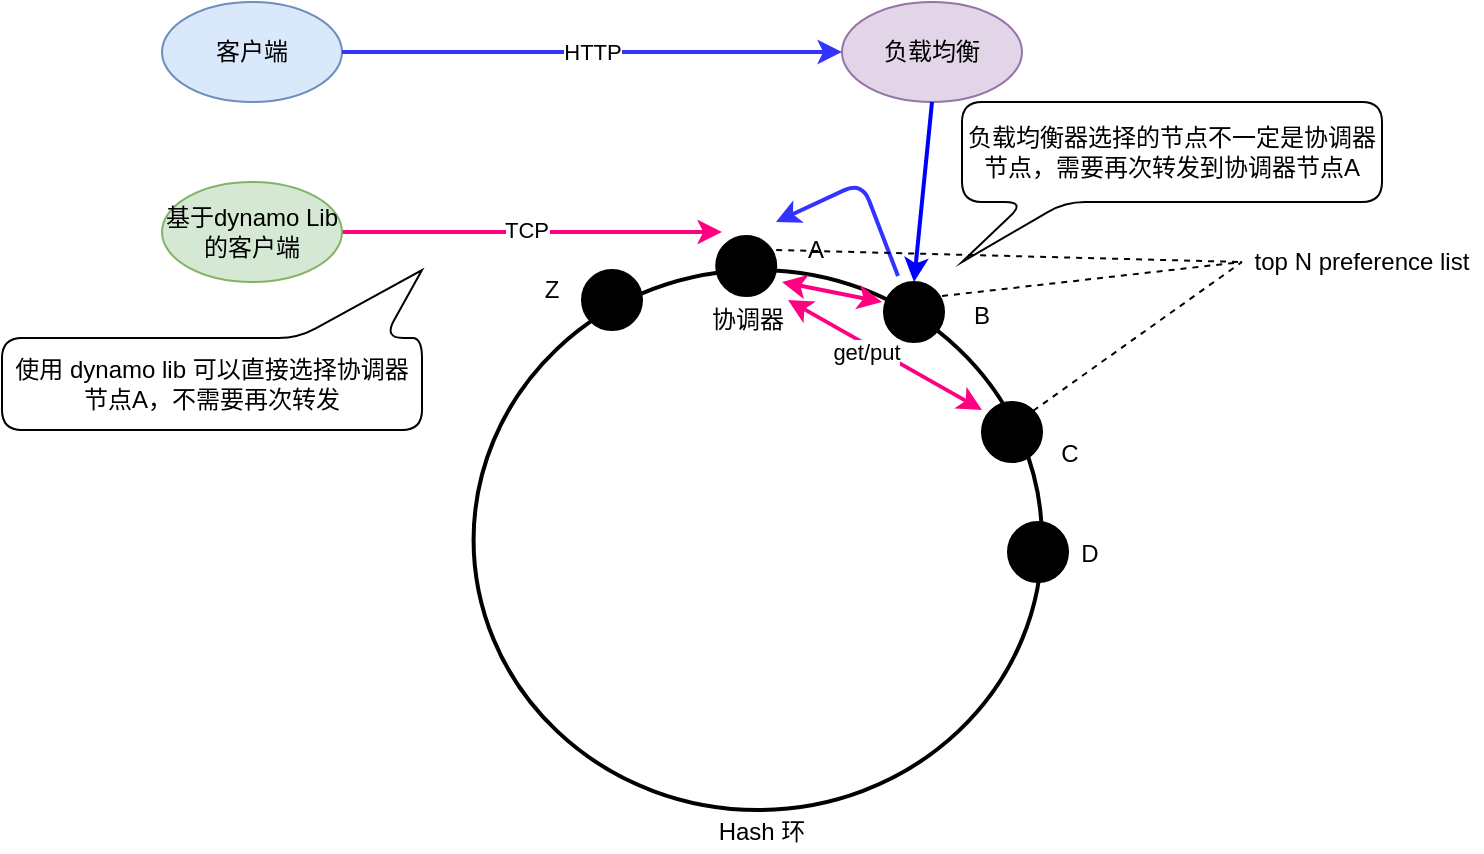 <mxfile version="13.0.3" type="device"><diagram id="9HJSNQ08l0ZTHhLE30Mr" name="Page-1"><mxGraphModel dx="1773" dy="623" grid="1" gridSize="10" guides="1" tooltips="1" connect="1" arrows="1" fold="1" page="1" pageScale="1" pageWidth="827" pageHeight="1169" math="0" shadow="0"><root><mxCell id="0"/><mxCell id="1" parent="0"/><mxCell id="x70KnK_2pEqtGuuycyR_-10" value="" style="ellipse;whiteSpace=wrap;html=1;strokeWidth=2;" parent="1" vertex="1"><mxGeometry x="175.79" y="294" width="284.21" height="270" as="geometry"/></mxCell><mxCell id="x70KnK_2pEqtGuuycyR_-1" value="" style="endArrow=classic;html=1;exitX=1;exitY=0.5;exitDx=0;exitDy=0;strokeWidth=2;strokeColor=#FF0080;" parent="1" source="x70KnK_2pEqtGuuycyR_-4" edge="1"><mxGeometry width="50" height="50" relative="1" as="geometry"><mxPoint x="120" y="280" as="sourcePoint"/><mxPoint x="300" y="275" as="targetPoint"/></mxGeometry></mxCell><mxCell id="x70KnK_2pEqtGuuycyR_-8" value="TCP" style="edgeLabel;html=1;align=center;verticalAlign=middle;resizable=0;points=[];" parent="x70KnK_2pEqtGuuycyR_-1" vertex="1" connectable="0"><mxGeometry x="-0.037" y="1" relative="1" as="geometry"><mxPoint as="offset"/></mxGeometry></mxCell><mxCell id="x70KnK_2pEqtGuuycyR_-4" value="基于dynamo Lib的客户端" style="ellipse;whiteSpace=wrap;html=1;fillColor=#d5e8d4;strokeColor=#82b366;" parent="1" vertex="1"><mxGeometry x="20" y="250" width="90" height="50" as="geometry"/></mxCell><mxCell id="x70KnK_2pEqtGuuycyR_-5" value="客户端" style="ellipse;whiteSpace=wrap;html=1;fillColor=#dae8fc;strokeColor=#6c8ebf;" parent="1" vertex="1"><mxGeometry x="20" y="160" width="90" height="50" as="geometry"/></mxCell><mxCell id="x70KnK_2pEqtGuuycyR_-6" value="负载均衡" style="ellipse;whiteSpace=wrap;html=1;fillColor=#e1d5e7;strokeColor=#9673a6;" parent="1" vertex="1"><mxGeometry x="360" y="160" width="90" height="50" as="geometry"/></mxCell><mxCell id="x70KnK_2pEqtGuuycyR_-7" value="HTTP" style="endArrow=classic;html=1;exitX=1;exitY=0.5;exitDx=0;exitDy=0;entryX=0;entryY=0.5;entryDx=0;entryDy=0;strokeWidth=2;strokeColor=#3333FF;" parent="1" source="x70KnK_2pEqtGuuycyR_-5" target="x70KnK_2pEqtGuuycyR_-6" edge="1"><mxGeometry width="50" height="50" relative="1" as="geometry"><mxPoint x="360" y="350" as="sourcePoint"/><mxPoint x="410" y="300" as="targetPoint"/></mxGeometry></mxCell><mxCell id="x70KnK_2pEqtGuuycyR_-12" value="" style="ellipse;whiteSpace=wrap;html=1;aspect=fixed;fillColor=#000000;" parent="1" vertex="1"><mxGeometry x="297.11" y="277" width="30" height="30" as="geometry"/></mxCell><mxCell id="x70KnK_2pEqtGuuycyR_-13" value="" style="ellipse;whiteSpace=wrap;html=1;aspect=fixed;fillColor=#000000;" parent="1" vertex="1"><mxGeometry x="381" y="300" width="30" height="30" as="geometry"/></mxCell><mxCell id="x70KnK_2pEqtGuuycyR_-14" value="" style="ellipse;whiteSpace=wrap;html=1;aspect=fixed;fillColor=#000000;" parent="1" vertex="1"><mxGeometry x="430" y="360" width="30" height="30" as="geometry"/></mxCell><mxCell id="x70KnK_2pEqtGuuycyR_-15" value="A" style="text;html=1;strokeColor=none;fillColor=none;align=center;verticalAlign=middle;whiteSpace=wrap;rounded=0;" parent="1" vertex="1"><mxGeometry x="327.11" y="274" width="40" height="20" as="geometry"/></mxCell><mxCell id="x70KnK_2pEqtGuuycyR_-17" value="B" style="text;html=1;strokeColor=none;fillColor=none;align=center;verticalAlign=middle;whiteSpace=wrap;rounded=0;" parent="1" vertex="1"><mxGeometry x="410" y="307" width="40" height="20" as="geometry"/></mxCell><mxCell id="x70KnK_2pEqtGuuycyR_-18" value="C" style="text;html=1;strokeColor=none;fillColor=none;align=center;verticalAlign=middle;whiteSpace=wrap;rounded=0;" parent="1" vertex="1"><mxGeometry x="454.21" y="376" width="40" height="20" as="geometry"/></mxCell><mxCell id="x70KnK_2pEqtGuuycyR_-23" value="Hash 环" style="text;html=1;strokeColor=none;fillColor=none;align=center;verticalAlign=middle;whiteSpace=wrap;rounded=0;" parent="1" vertex="1"><mxGeometry x="290" y="565" width="60" height="20" as="geometry"/></mxCell><mxCell id="x70KnK_2pEqtGuuycyR_-27" value="" style="endArrow=classic;html=1;exitX=0.5;exitY=1;exitDx=0;exitDy=0;entryX=0.5;entryY=0;entryDx=0;entryDy=0;strokeColor=#0000FF;strokeWidth=2;" parent="1" source="x70KnK_2pEqtGuuycyR_-6" target="x70KnK_2pEqtGuuycyR_-13" edge="1"><mxGeometry width="50" height="50" relative="1" as="geometry"><mxPoint x="360" y="390" as="sourcePoint"/><mxPoint x="410" y="340" as="targetPoint"/></mxGeometry></mxCell><mxCell id="x70KnK_2pEqtGuuycyR_-28" value="" style="endArrow=classic;html=1;strokeColor=#3333FF;strokeWidth=2;exitX=0.233;exitY=-0.1;exitDx=0;exitDy=0;exitPerimeter=0;" parent="1" source="x70KnK_2pEqtGuuycyR_-13" edge="1"><mxGeometry width="50" height="50" relative="1" as="geometry"><mxPoint x="390" y="290" as="sourcePoint"/><mxPoint x="327" y="270" as="targetPoint"/><Array as="points"><mxPoint x="370" y="250"/></Array></mxGeometry></mxCell><mxCell id="x70KnK_2pEqtGuuycyR_-29" value="负载均衡器选择的节点不一定是协调器节点，需要再次转发到协调器节点A" style="shape=callout;whiteSpace=wrap;html=1;perimeter=calloutPerimeter;strokeWidth=1;fillColor=#FFFFFF;size=30;position=0.15;position2=0;rounded=1;" parent="1" vertex="1"><mxGeometry x="420" y="210" width="210" height="80" as="geometry"/></mxCell><mxCell id="x70KnK_2pEqtGuuycyR_-30" value="使用 dynamo lib 可以直接选择协调器节点A，不需要再次转发" style="shape=callout;whiteSpace=wrap;html=1;perimeter=calloutPerimeter;strokeWidth=1;fillColor=#FFFFFF;size=34;position=0.09;position2=0;rounded=1;base=43;direction=west;" parent="1" vertex="1"><mxGeometry x="-60" y="294" width="210" height="80" as="geometry"/></mxCell><mxCell id="x70KnK_2pEqtGuuycyR_-31" value="" style="endArrow=none;dashed=1;html=1;strokeColor=#000000;strokeWidth=1;exitX=0;exitY=0.5;exitDx=0;exitDy=0;" parent="1" source="x70KnK_2pEqtGuuycyR_-15" edge="1"><mxGeometry width="50" height="50" relative="1" as="geometry"><mxPoint x="650" y="410" as="sourcePoint"/><mxPoint x="560" y="290" as="targetPoint"/></mxGeometry></mxCell><mxCell id="x70KnK_2pEqtGuuycyR_-32" value="" style="endArrow=none;dashed=1;html=1;strokeColor=#000000;strokeWidth=1;exitX=0;exitY=0;exitDx=0;exitDy=0;" parent="1" source="x70KnK_2pEqtGuuycyR_-17" edge="1"><mxGeometry width="50" height="50" relative="1" as="geometry"><mxPoint x="360" y="420" as="sourcePoint"/><mxPoint x="560" y="290" as="targetPoint"/></mxGeometry></mxCell><mxCell id="x70KnK_2pEqtGuuycyR_-33" value="" style="endArrow=none;dashed=1;html=1;strokeColor=#000000;strokeWidth=1;exitX=1;exitY=0;exitDx=0;exitDy=0;" parent="1" source="x70KnK_2pEqtGuuycyR_-14" edge="1"><mxGeometry width="50" height="50" relative="1" as="geometry"><mxPoint x="360" y="420" as="sourcePoint"/><mxPoint x="560" y="290" as="targetPoint"/></mxGeometry></mxCell><mxCell id="x70KnK_2pEqtGuuycyR_-34" value="top N preference list" style="text;html=1;strokeColor=none;fillColor=none;align=center;verticalAlign=middle;whiteSpace=wrap;rounded=0;" parent="1" vertex="1"><mxGeometry x="560" y="280" width="120" height="20" as="geometry"/></mxCell><mxCell id="x70KnK_2pEqtGuuycyR_-35" value="" style="ellipse;whiteSpace=wrap;html=1;aspect=fixed;fillColor=#000000;" parent="1" vertex="1"><mxGeometry x="230" y="294" width="30" height="30" as="geometry"/></mxCell><mxCell id="x70KnK_2pEqtGuuycyR_-36" value="Z" style="text;html=1;strokeColor=none;fillColor=none;align=center;verticalAlign=middle;whiteSpace=wrap;rounded=0;" parent="1" vertex="1"><mxGeometry x="195" y="294" width="40" height="20" as="geometry"/></mxCell><mxCell id="x70KnK_2pEqtGuuycyR_-38" value="协调器" style="text;html=1;strokeColor=none;fillColor=none;align=center;verticalAlign=middle;whiteSpace=wrap;rounded=0;" parent="1" vertex="1"><mxGeometry x="293" y="309" width="40" height="20" as="geometry"/></mxCell><mxCell id="x70KnK_2pEqtGuuycyR_-40" value="" style="endArrow=classic;startArrow=classic;html=1;strokeColor=#FF0080;strokeWidth=2;" parent="1" edge="1"><mxGeometry width="50" height="50" relative="1" as="geometry"><mxPoint x="330" y="300" as="sourcePoint"/><mxPoint x="380" y="310" as="targetPoint"/></mxGeometry></mxCell><mxCell id="x70KnK_2pEqtGuuycyR_-41" value="" style="endArrow=classic;startArrow=classic;html=1;strokeColor=#FF0080;strokeWidth=2;exitX=1;exitY=0;exitDx=0;exitDy=0;" parent="1" source="x70KnK_2pEqtGuuycyR_-38" edge="1"><mxGeometry width="50" height="50" relative="1" as="geometry"><mxPoint x="360" y="380" as="sourcePoint"/><mxPoint x="430" y="364" as="targetPoint"/></mxGeometry></mxCell><mxCell id="x70KnK_2pEqtGuuycyR_-43" value="get/put" style="edgeLabel;html=1;align=center;verticalAlign=middle;resizable=0;points=[];" parent="x70KnK_2pEqtGuuycyR_-41" vertex="1" connectable="0"><mxGeometry x="-0.17" y="-3" relative="1" as="geometry"><mxPoint as="offset"/></mxGeometry></mxCell><mxCell id="epD81Cp-kYtmUQ1qZB9o-1" value="" style="ellipse;whiteSpace=wrap;html=1;aspect=fixed;fillColor=#000000;" vertex="1" parent="1"><mxGeometry x="443" y="420" width="30" height="30" as="geometry"/></mxCell><mxCell id="epD81Cp-kYtmUQ1qZB9o-2" value="D" style="text;html=1;strokeColor=none;fillColor=none;align=center;verticalAlign=middle;whiteSpace=wrap;rounded=0;" vertex="1" parent="1"><mxGeometry x="464.21" y="426" width="40" height="20" as="geometry"/></mxCell></root></mxGraphModel></diagram></mxfile>
